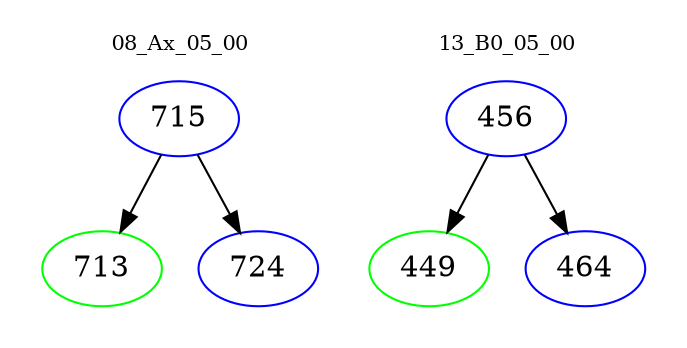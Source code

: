 digraph{
subgraph cluster_0 {
color = white
label = "08_Ax_05_00";
fontsize=10;
T0_715 [label="715", color="blue"]
T0_715 -> T0_713 [color="black"]
T0_713 [label="713", color="green"]
T0_715 -> T0_724 [color="black"]
T0_724 [label="724", color="blue"]
}
subgraph cluster_1 {
color = white
label = "13_B0_05_00";
fontsize=10;
T1_456 [label="456", color="blue"]
T1_456 -> T1_449 [color="black"]
T1_449 [label="449", color="green"]
T1_456 -> T1_464 [color="black"]
T1_464 [label="464", color="blue"]
}
}
